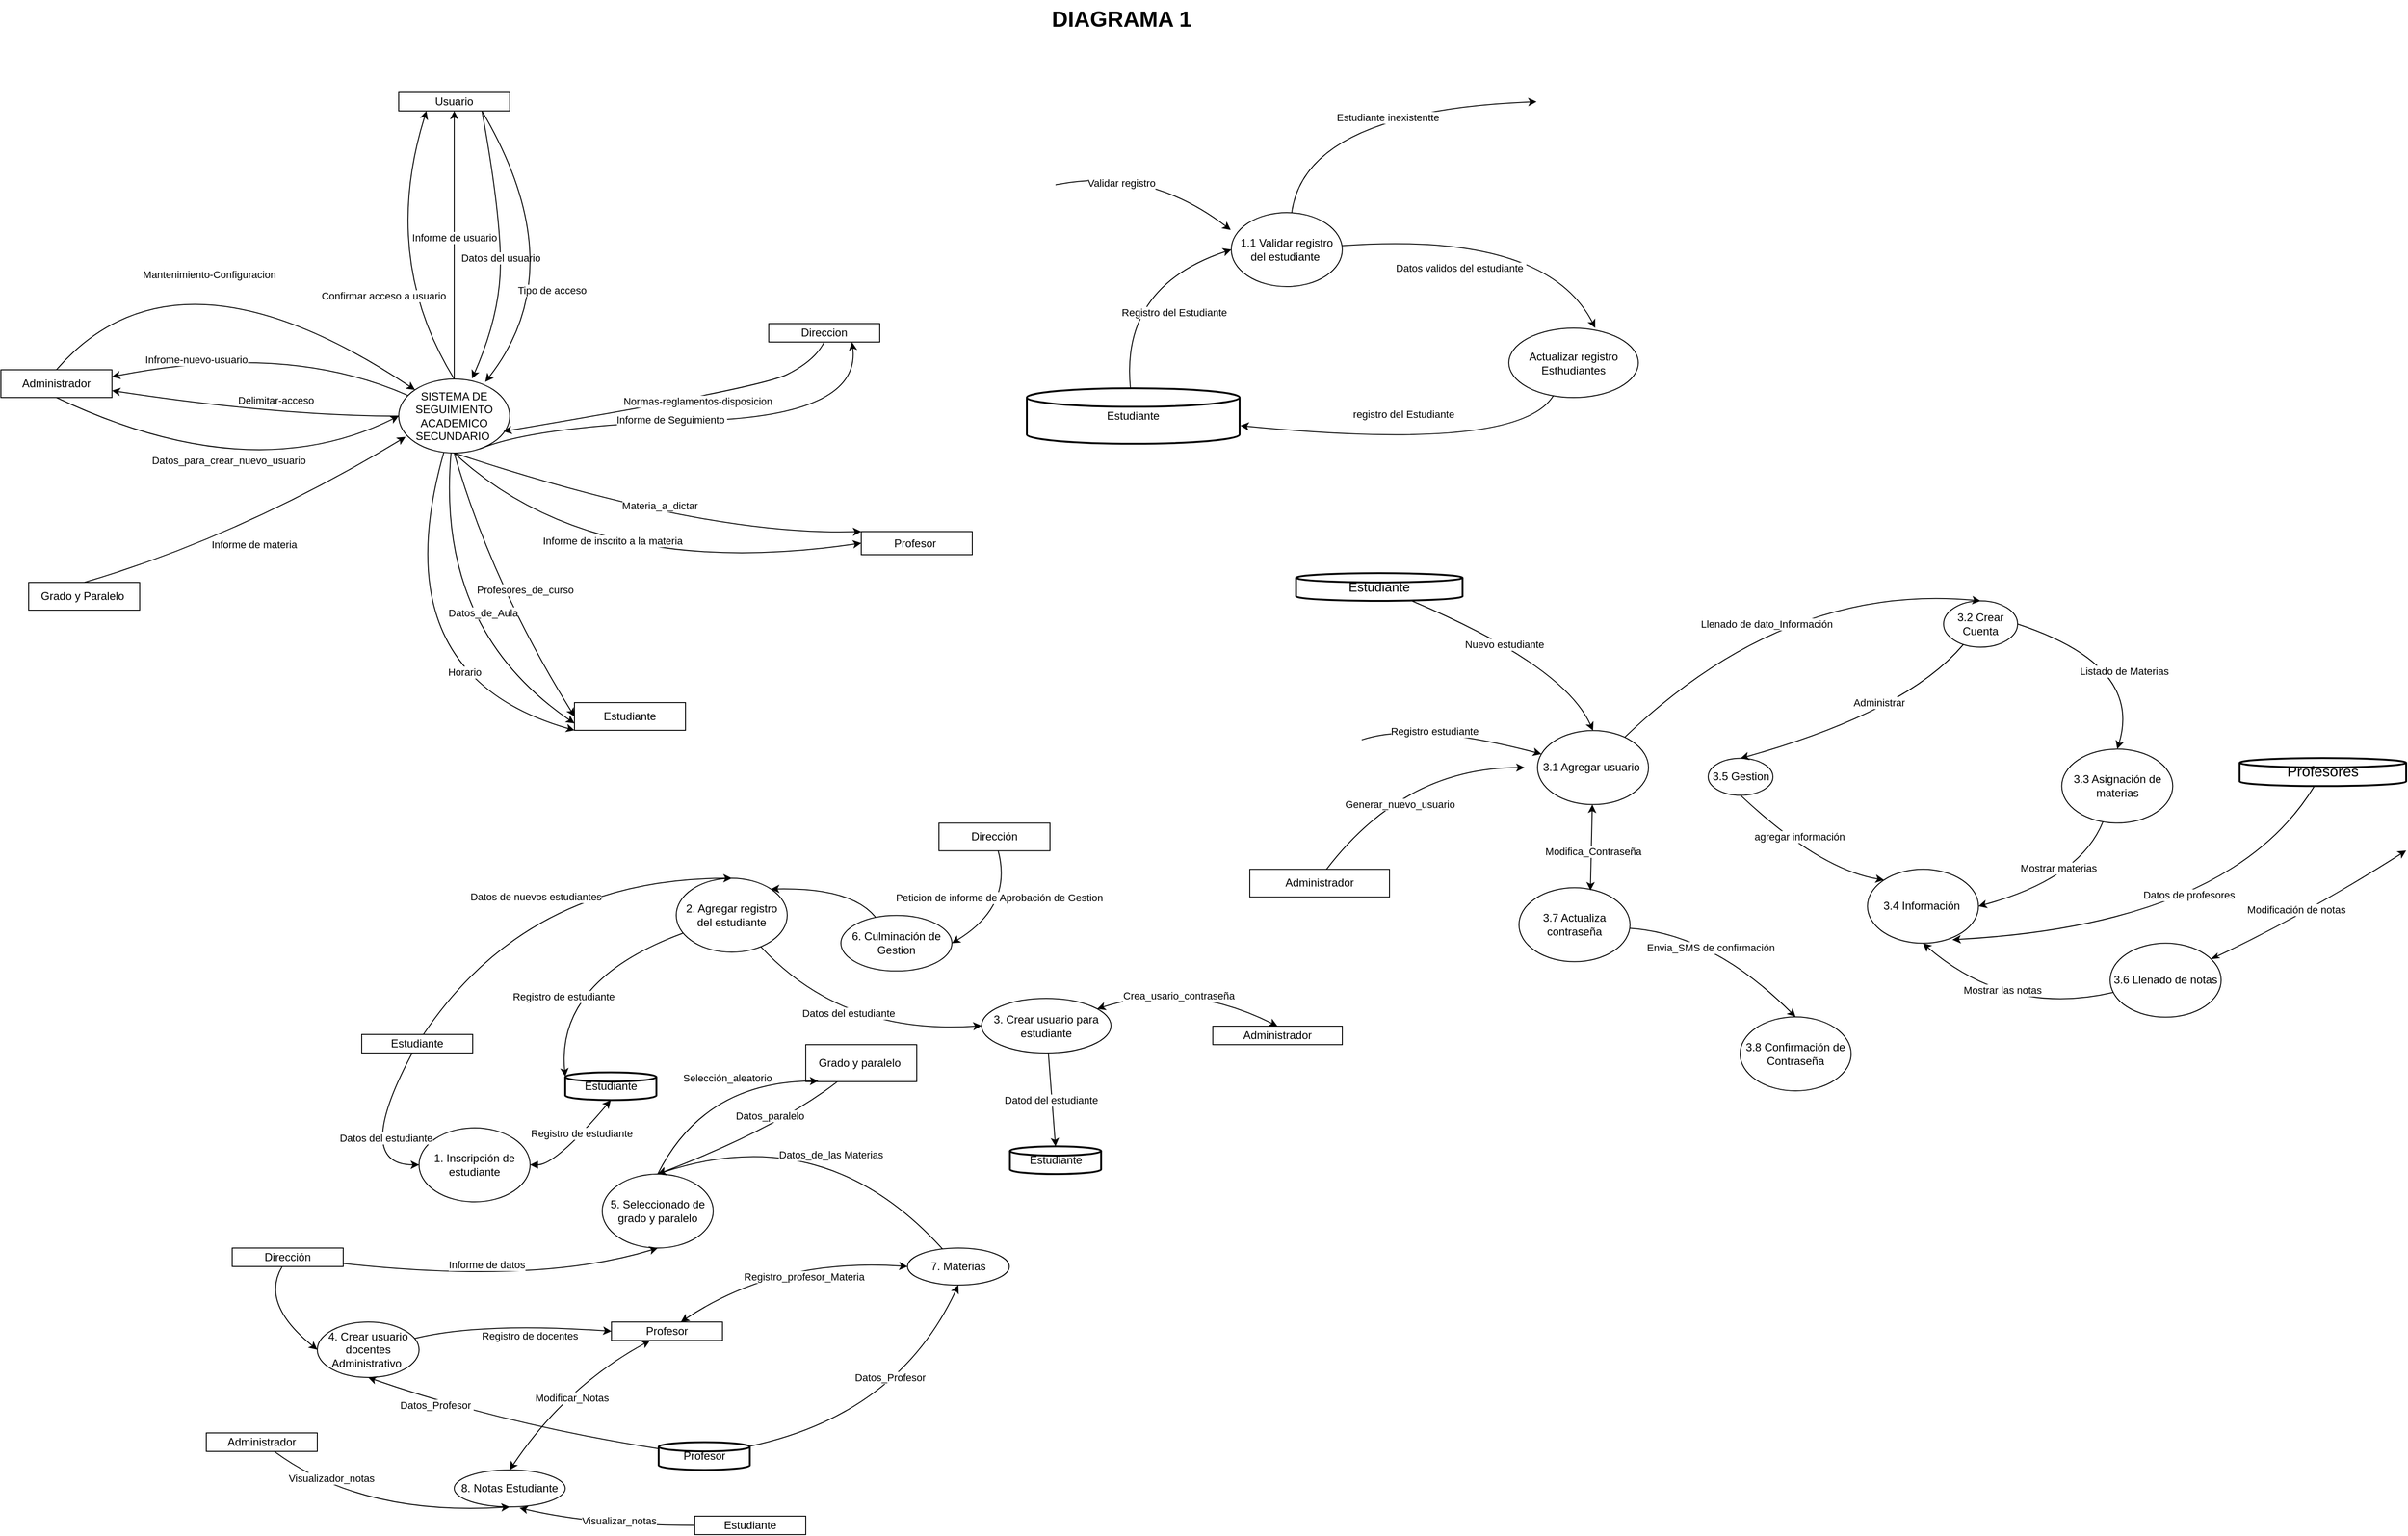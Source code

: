 <mxfile version="24.3.1" type="device">
  <diagram id="g5WWkV_BgakeuVeKsL8R" name="Página-1">
    <mxGraphModel dx="3160" dy="1340" grid="1" gridSize="10" guides="1" tooltips="1" connect="1" arrows="1" fold="1" page="1" pageScale="1" pageWidth="827" pageHeight="1169" math="0" shadow="0">
      <root>
        <mxCell id="0" />
        <mxCell id="1" parent="0" />
        <mxCell id="C-ScjSaSGnV6fuwo1cBz-1" value="SISTEMA DE SEGUIMIENTO ACADEMICO SECUNDARIO&amp;nbsp;" style="ellipse;whiteSpace=wrap;html=1;" parent="1" vertex="1">
          <mxGeometry x="-380" y="460" width="120" height="80" as="geometry" />
        </mxCell>
        <mxCell id="C-ScjSaSGnV6fuwo1cBz-2" value="Grado y Paralelo&amp;nbsp;" style="rounded=0;whiteSpace=wrap;html=1;" parent="1" vertex="1">
          <mxGeometry x="-780" y="680" width="120" height="30" as="geometry" />
        </mxCell>
        <mxCell id="C-ScjSaSGnV6fuwo1cBz-4" value="Direccion" style="rounded=0;whiteSpace=wrap;html=1;" parent="1" vertex="1">
          <mxGeometry x="20" y="400" width="120" height="20" as="geometry" />
        </mxCell>
        <mxCell id="C-ScjSaSGnV6fuwo1cBz-5" value="Estudiante" style="rounded=0;whiteSpace=wrap;html=1;" parent="1" vertex="1">
          <mxGeometry x="-190" y="810" width="120" height="30" as="geometry" />
        </mxCell>
        <mxCell id="C-ScjSaSGnV6fuwo1cBz-6" value="Profesor&amp;nbsp;" style="rounded=0;whiteSpace=wrap;html=1;" parent="1" vertex="1">
          <mxGeometry x="120" y="625" width="120" height="25" as="geometry" />
        </mxCell>
        <mxCell id="C-ScjSaSGnV6fuwo1cBz-8" value="Administrador" style="rounded=0;whiteSpace=wrap;html=1;" parent="1" vertex="1">
          <mxGeometry x="-810" y="450" width="120" height="30" as="geometry" />
        </mxCell>
        <mxCell id="C-ScjSaSGnV6fuwo1cBz-14" value="Usuario" style="whiteSpace=wrap;html=1;" parent="1" vertex="1">
          <mxGeometry x="-380" y="150" width="120" height="20" as="geometry" />
        </mxCell>
        <mxCell id="C-ScjSaSGnV6fuwo1cBz-38" value="" style="endArrow=classic;html=1;rounded=0;exitX=0.5;exitY=0;exitDx=0;exitDy=0;entryX=0.5;entryY=1;entryDx=0;entryDy=0;" parent="1" source="C-ScjSaSGnV6fuwo1cBz-1" target="C-ScjSaSGnV6fuwo1cBz-14" edge="1">
          <mxGeometry width="50" height="50" relative="1" as="geometry">
            <mxPoint x="-410" y="330" as="sourcePoint" />
            <mxPoint x="-330" y="250" as="targetPoint" />
            <Array as="points">
              <mxPoint x="-320" y="340" />
            </Array>
          </mxGeometry>
        </mxCell>
        <mxCell id="C-ScjSaSGnV6fuwo1cBz-39" value="Informe de usuario" style="edgeLabel;html=1;align=center;verticalAlign=middle;resizable=0;points=[];rotation=0;" parent="C-ScjSaSGnV6fuwo1cBz-38" vertex="1" connectable="0">
          <mxGeometry x="-0.042" y="-2" relative="1" as="geometry">
            <mxPoint x="-2" y="-14" as="offset" />
          </mxGeometry>
        </mxCell>
        <mxCell id="C-ScjSaSGnV6fuwo1cBz-43" value="" style="curved=1;endArrow=classic;html=1;rounded=0;exitX=0.5;exitY=0;exitDx=0;exitDy=0;entryX=0.25;entryY=1;entryDx=0;entryDy=0;" parent="1" source="C-ScjSaSGnV6fuwo1cBz-1" target="C-ScjSaSGnV6fuwo1cBz-14" edge="1">
          <mxGeometry width="50" height="50" relative="1" as="geometry">
            <mxPoint x="-410" y="410" as="sourcePoint" />
            <mxPoint x="-360" y="360" as="targetPoint" />
            <Array as="points">
              <mxPoint x="-400" y="330" />
            </Array>
          </mxGeometry>
        </mxCell>
        <mxCell id="C-ScjSaSGnV6fuwo1cBz-44" value="Confirmar acceso a usuario&amp;nbsp;" style="edgeLabel;html=1;align=center;verticalAlign=middle;resizable=0;points=[];rotation=0;" parent="C-ScjSaSGnV6fuwo1cBz-43" vertex="1" connectable="0">
          <mxGeometry x="-0.198" y="-11" relative="1" as="geometry">
            <mxPoint x="-17" y="25" as="offset" />
          </mxGeometry>
        </mxCell>
        <mxCell id="C-ScjSaSGnV6fuwo1cBz-46" value="" style="curved=1;endArrow=classic;html=1;rounded=0;entryX=0.661;entryY=-0.006;entryDx=0;entryDy=0;exitX=0.75;exitY=1;exitDx=0;exitDy=0;entryPerimeter=0;" parent="1" source="C-ScjSaSGnV6fuwo1cBz-14" target="C-ScjSaSGnV6fuwo1cBz-1" edge="1">
          <mxGeometry width="50" height="50" relative="1" as="geometry">
            <mxPoint x="-280" y="220" as="sourcePoint" />
            <mxPoint x="-360" y="280" as="targetPoint" />
            <Array as="points">
              <mxPoint x="-270" y="280" />
              <mxPoint x="-270" y="390" />
            </Array>
          </mxGeometry>
        </mxCell>
        <mxCell id="C-ScjSaSGnV6fuwo1cBz-47" value="Datos del usuario" style="edgeLabel;html=1;align=center;verticalAlign=middle;resizable=0;points=[];rotation=0;" parent="C-ScjSaSGnV6fuwo1cBz-46" vertex="1" connectable="0">
          <mxGeometry x="0.08" relative="1" as="geometry">
            <mxPoint as="offset" />
          </mxGeometry>
        </mxCell>
        <mxCell id="C-ScjSaSGnV6fuwo1cBz-49" value="" style="curved=1;endArrow=classic;html=1;rounded=0;exitX=0.75;exitY=1;exitDx=0;exitDy=0;entryX=0.78;entryY=0.039;entryDx=0;entryDy=0;entryPerimeter=0;" parent="1" source="C-ScjSaSGnV6fuwo1cBz-14" target="C-ScjSaSGnV6fuwo1cBz-1" edge="1">
          <mxGeometry width="50" height="50" relative="1" as="geometry">
            <mxPoint x="-240" y="330" as="sourcePoint" />
            <mxPoint x="-190" y="280" as="targetPoint" />
            <Array as="points">
              <mxPoint x="-190" y="340" />
            </Array>
          </mxGeometry>
        </mxCell>
        <mxCell id="C-ScjSaSGnV6fuwo1cBz-50" value="Tipo de acceso&amp;nbsp;" style="edgeLabel;html=1;align=center;verticalAlign=middle;resizable=0;points=[];" parent="C-ScjSaSGnV6fuwo1cBz-49" vertex="1" connectable="0">
          <mxGeometry x="0.371" y="-20" relative="1" as="geometry">
            <mxPoint x="20" as="offset" />
          </mxGeometry>
        </mxCell>
        <mxCell id="C-ScjSaSGnV6fuwo1cBz-64" value="" style="curved=1;endArrow=classic;html=1;rounded=0;exitX=0.5;exitY=0;exitDx=0;exitDy=0;entryX=0;entryY=0;entryDx=0;entryDy=0;" parent="1" source="C-ScjSaSGnV6fuwo1cBz-8" target="C-ScjSaSGnV6fuwo1cBz-1" edge="1">
          <mxGeometry width="50" height="50" relative="1" as="geometry">
            <mxPoint x="-220" y="460" as="sourcePoint" />
            <mxPoint x="-170" y="410" as="targetPoint" />
            <Array as="points">
              <mxPoint x="-620" y="300" />
            </Array>
          </mxGeometry>
        </mxCell>
        <mxCell id="C-ScjSaSGnV6fuwo1cBz-65" value="Mantenimiento-Configuracion" style="edgeLabel;html=1;align=center;verticalAlign=middle;resizable=0;points=[];" parent="C-ScjSaSGnV6fuwo1cBz-64" vertex="1" connectable="0">
          <mxGeometry x="-0.005" y="-20" relative="1" as="geometry">
            <mxPoint as="offset" />
          </mxGeometry>
        </mxCell>
        <mxCell id="C-ScjSaSGnV6fuwo1cBz-67" value="" style="curved=1;endArrow=classic;html=1;rounded=0;entryX=1;entryY=0.75;entryDx=0;entryDy=0;" parent="1" source="C-ScjSaSGnV6fuwo1cBz-1" target="C-ScjSaSGnV6fuwo1cBz-8" edge="1">
          <mxGeometry width="50" height="50" relative="1" as="geometry">
            <mxPoint x="-460.711" y="500" as="sourcePoint" />
            <mxPoint x="-460.711" y="450" as="targetPoint" />
            <Array as="points">
              <mxPoint x="-510" y="500" />
            </Array>
          </mxGeometry>
        </mxCell>
        <mxCell id="C-ScjSaSGnV6fuwo1cBz-68" value="Delimitar-acceso" style="edgeLabel;html=1;align=center;verticalAlign=middle;resizable=0;points=[];" parent="C-ScjSaSGnV6fuwo1cBz-67" vertex="1" connectable="0">
          <mxGeometry x="-0.127" y="-17" relative="1" as="geometry">
            <mxPoint as="offset" />
          </mxGeometry>
        </mxCell>
        <mxCell id="C-ScjSaSGnV6fuwo1cBz-69" value="" style="curved=1;endArrow=classic;html=1;rounded=0;entryX=0.943;entryY=0.708;entryDx=0;entryDy=0;entryPerimeter=0;exitX=0.5;exitY=1;exitDx=0;exitDy=0;" parent="1" source="C-ScjSaSGnV6fuwo1cBz-4" target="C-ScjSaSGnV6fuwo1cBz-1" edge="1">
          <mxGeometry width="50" height="50" relative="1" as="geometry">
            <mxPoint x="20" y="440" as="sourcePoint" />
            <mxPoint x="70" y="390" as="targetPoint" />
            <Array as="points">
              <mxPoint x="70" y="440" />
              <mxPoint x="10" y="470" />
            </Array>
          </mxGeometry>
        </mxCell>
        <mxCell id="C-ScjSaSGnV6fuwo1cBz-70" value="Normas-reglamentos-disposicion" style="edgeLabel;html=1;align=center;verticalAlign=middle;resizable=0;points=[];" parent="C-ScjSaSGnV6fuwo1cBz-69" vertex="1" connectable="0">
          <mxGeometry x="-0.146" y="2" relative="1" as="geometry">
            <mxPoint as="offset" />
          </mxGeometry>
        </mxCell>
        <mxCell id="C-ScjSaSGnV6fuwo1cBz-71" value="" style="curved=1;endArrow=classic;html=1;rounded=0;exitX=0.735;exitY=0.942;exitDx=0;exitDy=0;exitPerimeter=0;entryX=0.75;entryY=1;entryDx=0;entryDy=0;" parent="1" source="C-ScjSaSGnV6fuwo1cBz-1" target="C-ScjSaSGnV6fuwo1cBz-4" edge="1">
          <mxGeometry width="50" height="50" relative="1" as="geometry">
            <mxPoint x="-280" y="510" as="sourcePoint" />
            <mxPoint x="-230" y="460" as="targetPoint" />
            <Array as="points">
              <mxPoint x="-230" y="510" />
              <mxPoint x="120" y="500" />
            </Array>
          </mxGeometry>
        </mxCell>
        <mxCell id="C-ScjSaSGnV6fuwo1cBz-72" value="Informe de Seguimiento&amp;nbsp;" style="edgeLabel;html=1;align=center;verticalAlign=middle;resizable=0;points=[];" parent="C-ScjSaSGnV6fuwo1cBz-71" vertex="1" connectable="0">
          <mxGeometry x="-0.152" y="2" relative="1" as="geometry">
            <mxPoint x="1" as="offset" />
          </mxGeometry>
        </mxCell>
        <mxCell id="C-ScjSaSGnV6fuwo1cBz-73" value="" style="curved=1;endArrow=classic;html=1;rounded=0;entryX=0;entryY=0;entryDx=0;entryDy=0;exitX=0.5;exitY=1;exitDx=0;exitDy=0;" parent="1" source="C-ScjSaSGnV6fuwo1cBz-1" target="C-ScjSaSGnV6fuwo1cBz-6" edge="1">
          <mxGeometry width="50" height="50" relative="1" as="geometry">
            <mxPoint x="-320" y="580" as="sourcePoint" />
            <mxPoint x="-320" y="600.711" as="targetPoint" />
            <Array as="points">
              <mxPoint x="-50" y="630" />
            </Array>
          </mxGeometry>
        </mxCell>
        <mxCell id="C-ScjSaSGnV6fuwo1cBz-74" value="Materia_a_dictar" style="edgeLabel;html=1;align=center;verticalAlign=middle;resizable=0;points=[];" parent="C-ScjSaSGnV6fuwo1cBz-73" vertex="1" connectable="0">
          <mxGeometry x="0.004" y="16" relative="1" as="geometry">
            <mxPoint as="offset" />
          </mxGeometry>
        </mxCell>
        <mxCell id="C-ScjSaSGnV6fuwo1cBz-76" value="" style="curved=1;endArrow=classic;html=1;rounded=0;entryX=0;entryY=0.5;entryDx=0;entryDy=0;exitX=0.5;exitY=1;exitDx=0;exitDy=0;" parent="1" source="C-ScjSaSGnV6fuwo1cBz-1" target="C-ScjSaSGnV6fuwo1cBz-6" edge="1">
          <mxGeometry width="50" height="50" relative="1" as="geometry">
            <mxPoint x="-320" y="580" as="sourcePoint" />
            <mxPoint x="-320" y="600.711" as="targetPoint" />
            <Array as="points">
              <mxPoint x="-170" y="680" />
            </Array>
          </mxGeometry>
        </mxCell>
        <mxCell id="C-ScjSaSGnV6fuwo1cBz-78" value="Informe de inscrito a la materia" style="edgeLabel;html=1;align=center;verticalAlign=middle;resizable=0;points=[];" parent="C-ScjSaSGnV6fuwo1cBz-76" vertex="1" connectable="0">
          <mxGeometry x="-0.068" y="42" relative="1" as="geometry">
            <mxPoint as="offset" />
          </mxGeometry>
        </mxCell>
        <mxCell id="C-ScjSaSGnV6fuwo1cBz-79" value="" style="curved=1;endArrow=classic;html=1;rounded=0;entryX=0.061;entryY=0.783;entryDx=0;entryDy=0;entryPerimeter=0;exitX=0.5;exitY=0;exitDx=0;exitDy=0;" parent="1" source="C-ScjSaSGnV6fuwo1cBz-2" target="C-ScjSaSGnV6fuwo1cBz-1" edge="1">
          <mxGeometry width="50" height="50" relative="1" as="geometry">
            <mxPoint x="-600" y="569.289" as="sourcePoint" />
            <mxPoint x="-600" y="519.289" as="targetPoint" />
            <Array as="points">
              <mxPoint x="-550" y="630" />
            </Array>
          </mxGeometry>
        </mxCell>
        <mxCell id="C-ScjSaSGnV6fuwo1cBz-80" value="Informe de materia&amp;nbsp;" style="edgeLabel;html=1;align=center;verticalAlign=middle;resizable=0;points=[];" parent="C-ScjSaSGnV6fuwo1cBz-79" vertex="1" connectable="0">
          <mxGeometry x="-0.036" y="-15" relative="1" as="geometry">
            <mxPoint as="offset" />
          </mxGeometry>
        </mxCell>
        <mxCell id="C-ScjSaSGnV6fuwo1cBz-81" value="" style="curved=1;endArrow=classic;html=1;rounded=0;entryX=0;entryY=0.5;entryDx=0;entryDy=0;exitX=0.5;exitY=1;exitDx=0;exitDy=0;" parent="1" source="C-ScjSaSGnV6fuwo1cBz-1" target="C-ScjSaSGnV6fuwo1cBz-5" edge="1">
          <mxGeometry width="50" height="50" relative="1" as="geometry">
            <mxPoint x="-320" y="590" as="sourcePoint" />
            <mxPoint x="-320" y="610.711" as="targetPoint" />
            <Array as="points">
              <mxPoint x="-280" y="680" />
            </Array>
          </mxGeometry>
        </mxCell>
        <mxCell id="C-ScjSaSGnV6fuwo1cBz-82" value="Profesores_de_curso&amp;nbsp; &amp;nbsp;" style="edgeLabel;html=1;align=center;verticalAlign=middle;resizable=0;points=[];" parent="C-ScjSaSGnV6fuwo1cBz-81" vertex="1" connectable="0">
          <mxGeometry x="0.228" y="19" relative="1" as="geometry">
            <mxPoint x="-1" y="-23" as="offset" />
          </mxGeometry>
        </mxCell>
        <mxCell id="C-ScjSaSGnV6fuwo1cBz-83" value="" style="curved=1;endArrow=classic;html=1;rounded=0;entryX=0;entryY=0.75;entryDx=0;entryDy=0;" parent="1" source="C-ScjSaSGnV6fuwo1cBz-1" target="C-ScjSaSGnV6fuwo1cBz-5" edge="1">
          <mxGeometry width="50" height="50" relative="1" as="geometry">
            <mxPoint x="-320" y="590" as="sourcePoint" />
            <mxPoint x="-320" y="610.711" as="targetPoint" />
            <Array as="points">
              <mxPoint x="-340" y="730" />
            </Array>
          </mxGeometry>
        </mxCell>
        <mxCell id="C-ScjSaSGnV6fuwo1cBz-84" value="Datos_de_Aula" style="edgeLabel;html=1;align=center;verticalAlign=middle;resizable=0;points=[];" parent="C-ScjSaSGnV6fuwo1cBz-83" vertex="1" connectable="0">
          <mxGeometry x="0.194" y="43" relative="1" as="geometry">
            <mxPoint as="offset" />
          </mxGeometry>
        </mxCell>
        <mxCell id="C-ScjSaSGnV6fuwo1cBz-85" value="" style="curved=1;endArrow=classic;html=1;rounded=0;entryX=0;entryY=1;entryDx=0;entryDy=0;" parent="1" source="C-ScjSaSGnV6fuwo1cBz-1" target="C-ScjSaSGnV6fuwo1cBz-5" edge="1">
          <mxGeometry width="50" height="50" relative="1" as="geometry">
            <mxPoint x="-320" y="590" as="sourcePoint" />
            <mxPoint x="-320" y="610.711" as="targetPoint" />
            <Array as="points">
              <mxPoint x="-400" y="780" />
            </Array>
          </mxGeometry>
        </mxCell>
        <mxCell id="C-ScjSaSGnV6fuwo1cBz-87" value="Horario" style="edgeLabel;html=1;align=center;verticalAlign=middle;resizable=0;points=[];" parent="C-ScjSaSGnV6fuwo1cBz-85" vertex="1" connectable="0">
          <mxGeometry x="0.438" y="28" relative="1" as="geometry">
            <mxPoint as="offset" />
          </mxGeometry>
        </mxCell>
        <mxCell id="C-ScjSaSGnV6fuwo1cBz-88" value="" style="curved=1;endArrow=classic;html=1;rounded=0;entryX=1;entryY=0.25;entryDx=0;entryDy=0;" parent="1" source="C-ScjSaSGnV6fuwo1cBz-1" target="C-ScjSaSGnV6fuwo1cBz-8" edge="1">
          <mxGeometry width="50" height="50" relative="1" as="geometry">
            <mxPoint x="-450.711" y="550" as="sourcePoint" />
            <mxPoint x="-450.711" y="500" as="targetPoint" />
            <Array as="points">
              <mxPoint x="-500" y="420" />
            </Array>
          </mxGeometry>
        </mxCell>
        <mxCell id="C-ScjSaSGnV6fuwo1cBz-89" value="Infrome-nuevo-usuario" style="edgeLabel;html=1;align=center;verticalAlign=middle;resizable=0;points=[];" parent="C-ScjSaSGnV6fuwo1cBz-88" vertex="1" connectable="0">
          <mxGeometry x="0.295" y="13" relative="1" as="geometry">
            <mxPoint x="-28" y="-9" as="offset" />
          </mxGeometry>
        </mxCell>
        <mxCell id="C-ScjSaSGnV6fuwo1cBz-90" value="" style="curved=1;endArrow=classic;html=1;rounded=0;entryX=0;entryY=0.5;entryDx=0;entryDy=0;exitX=0.5;exitY=1;exitDx=0;exitDy=0;" parent="1" source="C-ScjSaSGnV6fuwo1cBz-8" target="C-ScjSaSGnV6fuwo1cBz-1" edge="1">
          <mxGeometry width="50" height="50" relative="1" as="geometry">
            <mxPoint x="-690" y="500" as="sourcePoint" />
            <mxPoint x="-619.289" y="450" as="targetPoint" />
            <Array as="points">
              <mxPoint x="-540" y="580" />
            </Array>
          </mxGeometry>
        </mxCell>
        <mxCell id="C-ScjSaSGnV6fuwo1cBz-91" value="Datos_para_crear_nuevo_usuario" style="edgeLabel;html=1;align=center;verticalAlign=middle;resizable=0;points=[];" parent="C-ScjSaSGnV6fuwo1cBz-90" vertex="1" connectable="0">
          <mxGeometry x="-0.044" y="18" relative="1" as="geometry">
            <mxPoint x="1" as="offset" />
          </mxGeometry>
        </mxCell>
        <mxCell id="C-ScjSaSGnV6fuwo1cBz-92" value="&lt;h1 style=&quot;margin-top: 0px;&quot;&gt;DIAGRAMA 1&amp;nbsp;&lt;/h1&gt;&lt;div&gt;&lt;br&gt;&lt;/div&gt;" style="text;html=1;whiteSpace=wrap;overflow=hidden;rounded=0;" parent="1" vertex="1">
          <mxGeometry x="324" y="50" width="180" height="120" as="geometry" />
        </mxCell>
        <mxCell id="C-ScjSaSGnV6fuwo1cBz-93" value="1.1 Validar registro del estudiante&amp;nbsp;" style="ellipse;whiteSpace=wrap;html=1;" parent="1" vertex="1">
          <mxGeometry x="520" y="280" width="120" height="80" as="geometry" />
        </mxCell>
        <mxCell id="C-ScjSaSGnV6fuwo1cBz-96" value="Actualizar registro Esthudiantes" style="ellipse;whiteSpace=wrap;html=1;" parent="1" vertex="1">
          <mxGeometry x="820" y="405" width="140" height="75" as="geometry" />
        </mxCell>
        <mxCell id="C-ScjSaSGnV6fuwo1cBz-97" value="" style="curved=1;endArrow=classic;html=1;rounded=0;entryX=0.667;entryY=-0.004;entryDx=0;entryDy=0;entryPerimeter=0;" parent="1" source="C-ScjSaSGnV6fuwo1cBz-93" target="C-ScjSaSGnV6fuwo1cBz-96" edge="1">
          <mxGeometry width="50" height="50" relative="1" as="geometry">
            <mxPoint x="690" y="360" as="sourcePoint" />
            <mxPoint x="760.711" y="310" as="targetPoint" />
            <Array as="points">
              <mxPoint x="860" y="300" />
            </Array>
          </mxGeometry>
        </mxCell>
        <mxCell id="C-ScjSaSGnV6fuwo1cBz-99" value="Datos validos del estudiante&amp;nbsp;" style="edgeLabel;html=1;align=center;verticalAlign=middle;resizable=0;points=[];" parent="C-ScjSaSGnV6fuwo1cBz-97" vertex="1" connectable="0">
          <mxGeometry x="-0.253" y="-33" relative="1" as="geometry">
            <mxPoint as="offset" />
          </mxGeometry>
        </mxCell>
        <mxCell id="C-ScjSaSGnV6fuwo1cBz-100" value="Estudiante" style="strokeWidth=2;html=1;shape=mxgraph.flowchart.database;whiteSpace=wrap;" parent="1" vertex="1">
          <mxGeometry x="299" y="470" width="230" height="60" as="geometry" />
        </mxCell>
        <mxCell id="C-ScjSaSGnV6fuwo1cBz-101" value="" style="curved=1;endArrow=classic;html=1;rounded=0;entryX=0;entryY=0.5;entryDx=0;entryDy=0;" parent="1" source="C-ScjSaSGnV6fuwo1cBz-100" target="C-ScjSaSGnV6fuwo1cBz-93" edge="1">
          <mxGeometry width="50" height="50" relative="1" as="geometry">
            <mxPoint x="495" y="439.289" as="sourcePoint" />
            <mxPoint x="495" y="389.289" as="targetPoint" />
            <Array as="points">
              <mxPoint x="400" y="360" />
            </Array>
          </mxGeometry>
        </mxCell>
        <mxCell id="C-ScjSaSGnV6fuwo1cBz-102" value="Registro del Estudiante" style="edgeLabel;html=1;align=center;verticalAlign=middle;resizable=0;points=[];" parent="C-ScjSaSGnV6fuwo1cBz-101" vertex="1" connectable="0">
          <mxGeometry x="0.319" y="-45" relative="1" as="geometry">
            <mxPoint as="offset" />
          </mxGeometry>
        </mxCell>
        <mxCell id="C-ScjSaSGnV6fuwo1cBz-103" value="" style="curved=1;endArrow=classic;html=1;rounded=0;entryX=1.004;entryY=0.672;entryDx=0;entryDy=0;entryPerimeter=0;" parent="1" source="C-ScjSaSGnV6fuwo1cBz-96" target="C-ScjSaSGnV6fuwo1cBz-100" edge="1">
          <mxGeometry width="50" height="50" relative="1" as="geometry">
            <mxPoint x="1060" y="470" as="sourcePoint" />
            <mxPoint x="1060" y="490.711" as="targetPoint" />
            <Array as="points">
              <mxPoint x="830" y="540" />
            </Array>
          </mxGeometry>
        </mxCell>
        <mxCell id="C-ScjSaSGnV6fuwo1cBz-104" value="registro del Estudiante" style="edgeLabel;html=1;align=center;verticalAlign=middle;resizable=0;points=[];" parent="C-ScjSaSGnV6fuwo1cBz-103" vertex="1" connectable="0">
          <mxGeometry x="0.069" y="-30" relative="1" as="geometry">
            <mxPoint as="offset" />
          </mxGeometry>
        </mxCell>
        <mxCell id="C-ScjSaSGnV6fuwo1cBz-105" value="" style="curved=1;endArrow=classic;html=1;rounded=0;" parent="1" source="C-ScjSaSGnV6fuwo1cBz-93" edge="1">
          <mxGeometry width="50" height="50" relative="1" as="geometry">
            <mxPoint x="580" y="259.289" as="sourcePoint" />
            <mxPoint x="850" y="160" as="targetPoint" />
            <Array as="points">
              <mxPoint x="600" y="170" />
            </Array>
          </mxGeometry>
        </mxCell>
        <mxCell id="C-ScjSaSGnV6fuwo1cBz-106" value="Estudiante inexistentte" style="edgeLabel;html=1;align=center;verticalAlign=middle;resizable=0;points=[];" parent="C-ScjSaSGnV6fuwo1cBz-105" vertex="1" connectable="0">
          <mxGeometry x="0.113" y="-10" relative="1" as="geometry">
            <mxPoint x="-1" as="offset" />
          </mxGeometry>
        </mxCell>
        <mxCell id="C-ScjSaSGnV6fuwo1cBz-109" value="" style="curved=1;endArrow=classic;html=1;rounded=0;entryX=-0.005;entryY=0.235;entryDx=0;entryDy=0;entryPerimeter=0;" parent="1" target="C-ScjSaSGnV6fuwo1cBz-93" edge="1">
          <mxGeometry width="50" height="50" relative="1" as="geometry">
            <mxPoint x="330" y="250" as="sourcePoint" />
            <mxPoint x="390" y="240" as="targetPoint" />
            <Array as="points">
              <mxPoint x="430" y="230" />
            </Array>
          </mxGeometry>
        </mxCell>
        <mxCell id="C-ScjSaSGnV6fuwo1cBz-110" value="Validar registro" style="edgeLabel;html=1;align=center;verticalAlign=middle;resizable=0;points=[];" parent="C-ScjSaSGnV6fuwo1cBz-109" vertex="1" connectable="0">
          <mxGeometry x="-0.337" y="-12" relative="1" as="geometry">
            <mxPoint x="-1" as="offset" />
          </mxGeometry>
        </mxCell>
        <mxCell id="C-ScjSaSGnV6fuwo1cBz-111" value="3.1 Agregar usuario&amp;nbsp;" style="ellipse;whiteSpace=wrap;html=1;" parent="1" vertex="1">
          <mxGeometry x="851" y="840.31" width="120" height="80" as="geometry" />
        </mxCell>
        <mxCell id="wqKwV1AWT2nepRxIYFCs-1" value="3.7 Actualiza contraseña" style="ellipse;whiteSpace=wrap;html=1;" vertex="1" parent="1">
          <mxGeometry x="831" y="1010.31" width="120" height="80" as="geometry" />
        </mxCell>
        <mxCell id="wqKwV1AWT2nepRxIYFCs-2" value="3.8 Confirmación de Contraseña" style="ellipse;whiteSpace=wrap;html=1;" vertex="1" parent="1">
          <mxGeometry x="1070" y="1150" width="120" height="80" as="geometry" />
        </mxCell>
        <mxCell id="wqKwV1AWT2nepRxIYFCs-3" value="3.5 Gestion" style="ellipse;whiteSpace=wrap;html=1;" vertex="1" parent="1">
          <mxGeometry x="1035.5" y="870.31" width="70" height="40" as="geometry" />
        </mxCell>
        <mxCell id="wqKwV1AWT2nepRxIYFCs-4" value="3.4 Información&amp;nbsp;" style="ellipse;whiteSpace=wrap;html=1;" vertex="1" parent="1">
          <mxGeometry x="1207.7" y="990.31" width="120" height="80" as="geometry" />
        </mxCell>
        <mxCell id="wqKwV1AWT2nepRxIYFCs-5" value="3.2 Crear Cuenta" style="ellipse;whiteSpace=wrap;html=1;" vertex="1" parent="1">
          <mxGeometry x="1290" y="700" width="80" height="50" as="geometry" />
        </mxCell>
        <mxCell id="wqKwV1AWT2nepRxIYFCs-6" value="3.3 Asignación de materias" style="ellipse;whiteSpace=wrap;html=1;" vertex="1" parent="1">
          <mxGeometry x="1417.7" y="860.31" width="120" height="80" as="geometry" />
        </mxCell>
        <mxCell id="wqKwV1AWT2nepRxIYFCs-7" value="3.6 Llenado de notas" style="ellipse;whiteSpace=wrap;html=1;" vertex="1" parent="1">
          <mxGeometry x="1470" y="1070.31" width="120" height="80" as="geometry" />
        </mxCell>
        <mxCell id="wqKwV1AWT2nepRxIYFCs-8" value="" style="curved=1;endArrow=classic;html=1;rounded=0;entryX=0;entryY=0;entryDx=0;entryDy=0;exitX=0.5;exitY=1;exitDx=0;exitDy=0;" edge="1" parent="1" source="wqKwV1AWT2nepRxIYFCs-3" target="wqKwV1AWT2nepRxIYFCs-4">
          <mxGeometry width="50" height="50" relative="1" as="geometry">
            <mxPoint x="1165.498" y="918.925" as="sourcePoint" />
            <mxPoint x="1182.7" y="951.021" as="targetPoint" />
            <Array as="points">
              <mxPoint x="1155.5" y="990.31" />
            </Array>
          </mxGeometry>
        </mxCell>
        <mxCell id="wqKwV1AWT2nepRxIYFCs-9" value="agregar información" style="edgeLabel;html=1;align=center;verticalAlign=middle;resizable=0;points=[];" vertex="1" connectable="0" parent="wqKwV1AWT2nepRxIYFCs-8">
          <mxGeometry x="-0.179" y="11" relative="1" as="geometry">
            <mxPoint as="offset" />
          </mxGeometry>
        </mxCell>
        <mxCell id="wqKwV1AWT2nepRxIYFCs-10" value="" style="curved=1;endArrow=classic;html=1;rounded=0;entryX=1;entryY=0.5;entryDx=0;entryDy=0;" edge="1" parent="1" source="wqKwV1AWT2nepRxIYFCs-6" target="wqKwV1AWT2nepRxIYFCs-4">
          <mxGeometry width="50" height="50" relative="1" as="geometry">
            <mxPoint x="1417.7" y="985.31" as="sourcePoint" />
            <mxPoint x="1417.7" y="1006.021" as="targetPoint" />
            <Array as="points">
              <mxPoint x="1437.7" y="1000.31" />
            </Array>
          </mxGeometry>
        </mxCell>
        <mxCell id="wqKwV1AWT2nepRxIYFCs-11" value="Mostrar materias" style="edgeLabel;html=1;align=center;verticalAlign=middle;resizable=0;points=[];" vertex="1" connectable="0" parent="wqKwV1AWT2nepRxIYFCs-10">
          <mxGeometry x="-0.039" y="-18" relative="1" as="geometry">
            <mxPoint as="offset" />
          </mxGeometry>
        </mxCell>
        <mxCell id="wqKwV1AWT2nepRxIYFCs-12" value="" style="curved=1;endArrow=classic;html=1;rounded=0;entryX=0.5;entryY=0;entryDx=0;entryDy=0;" edge="1" parent="1" source="wqKwV1AWT2nepRxIYFCs-5" target="wqKwV1AWT2nepRxIYFCs-3">
          <mxGeometry width="50" height="50" relative="1" as="geometry">
            <mxPoint x="1160" y="570" as="sourcePoint" />
            <mxPoint x="1160" y="590.711" as="targetPoint" />
            <Array as="points">
              <mxPoint x="1250" y="820" />
            </Array>
          </mxGeometry>
        </mxCell>
        <mxCell id="wqKwV1AWT2nepRxIYFCs-13" value="Administrar" style="edgeLabel;html=1;align=center;verticalAlign=middle;resizable=0;points=[];" vertex="1" connectable="0" parent="wqKwV1AWT2nepRxIYFCs-12">
          <mxGeometry x="-0.082" y="10" relative="1" as="geometry">
            <mxPoint y="-29" as="offset" />
          </mxGeometry>
        </mxCell>
        <mxCell id="wqKwV1AWT2nepRxIYFCs-14" value="" style="curved=1;endArrow=classic;html=1;rounded=0;entryX=0.5;entryY=0;entryDx=0;entryDy=0;exitX=1;exitY=0.5;exitDx=0;exitDy=0;" edge="1" parent="1" source="wqKwV1AWT2nepRxIYFCs-5" target="wqKwV1AWT2nepRxIYFCs-6">
          <mxGeometry width="50" height="50" relative="1" as="geometry">
            <mxPoint x="1368.133" y="749.768" as="sourcePoint" />
            <mxPoint x="1357.7" y="861.021" as="targetPoint" />
            <Array as="points">
              <mxPoint x="1505.5" y="769.77" />
            </Array>
          </mxGeometry>
        </mxCell>
        <mxCell id="wqKwV1AWT2nepRxIYFCs-15" value="Listado de Materias" style="edgeLabel;html=1;align=center;verticalAlign=middle;resizable=0;points=[];" vertex="1" connectable="0" parent="wqKwV1AWT2nepRxIYFCs-14">
          <mxGeometry x="0.05" y="-12" relative="1" as="geometry">
            <mxPoint as="offset" />
          </mxGeometry>
        </mxCell>
        <mxCell id="wqKwV1AWT2nepRxIYFCs-17" value="" style="curved=1;endArrow=classic;html=1;rounded=0;entryX=0.5;entryY=0;entryDx=0;entryDy=0;" edge="1" parent="1" source="C-ScjSaSGnV6fuwo1cBz-111" target="wqKwV1AWT2nepRxIYFCs-5">
          <mxGeometry width="50" height="50" relative="1" as="geometry">
            <mxPoint x="760" y="740" as="sourcePoint" />
            <mxPoint x="760" y="760.711" as="targetPoint" />
            <Array as="points">
              <mxPoint x="1120" y="680" />
            </Array>
          </mxGeometry>
        </mxCell>
        <mxCell id="wqKwV1AWT2nepRxIYFCs-18" value="Llenado de dato_Información&amp;nbsp;" style="edgeLabel;html=1;align=center;verticalAlign=middle;resizable=0;points=[];" vertex="1" connectable="0" parent="wqKwV1AWT2nepRxIYFCs-17">
          <mxGeometry x="0.204" y="-16" relative="1" as="geometry">
            <mxPoint x="-49" y="26" as="offset" />
          </mxGeometry>
        </mxCell>
        <mxCell id="wqKwV1AWT2nepRxIYFCs-19" value="" style="endArrow=classic;startArrow=classic;html=1;rounded=0;entryX=0.643;entryY=0.036;entryDx=0;entryDy=0;entryPerimeter=0;" edge="1" parent="1" source="C-ScjSaSGnV6fuwo1cBz-111" target="wqKwV1AWT2nepRxIYFCs-1">
          <mxGeometry width="50" height="50" relative="1" as="geometry">
            <mxPoint x="911" y="970.31" as="sourcePoint" />
            <mxPoint x="911" y="991.021" as="targetPoint" />
          </mxGeometry>
        </mxCell>
        <mxCell id="wqKwV1AWT2nepRxIYFCs-20" value="Modifica_Contraseña" style="edgeLabel;html=1;align=center;verticalAlign=middle;resizable=0;points=[];" vertex="1" connectable="0" parent="wqKwV1AWT2nepRxIYFCs-19">
          <mxGeometry x="0.085" y="2" relative="1" as="geometry">
            <mxPoint as="offset" />
          </mxGeometry>
        </mxCell>
        <mxCell id="wqKwV1AWT2nepRxIYFCs-21" value="Administrador" style="rounded=0;whiteSpace=wrap;html=1;" vertex="1" parent="1">
          <mxGeometry x="540" y="990.31" width="151" height="30" as="geometry" />
        </mxCell>
        <mxCell id="wqKwV1AWT2nepRxIYFCs-22" value="" style="curved=1;endArrow=classic;html=1;rounded=0;" edge="1" parent="1">
          <mxGeometry width="50" height="50" relative="1" as="geometry">
            <mxPoint x="622.96" y="990.31" as="sourcePoint" />
            <mxPoint x="837" y="880.31" as="targetPoint" />
            <Array as="points">
              <mxPoint x="707" y="880.31" />
            </Array>
          </mxGeometry>
        </mxCell>
        <mxCell id="wqKwV1AWT2nepRxIYFCs-23" value="Generar_nuevo_usuario" style="edgeLabel;html=1;align=center;verticalAlign=middle;resizable=0;points=[];" vertex="1" connectable="0" parent="wqKwV1AWT2nepRxIYFCs-22">
          <mxGeometry x="-0.226" y="-20" relative="1" as="geometry">
            <mxPoint as="offset" />
          </mxGeometry>
        </mxCell>
        <mxCell id="wqKwV1AWT2nepRxIYFCs-24" value="" style="curved=1;endArrow=classic;html=1;rounded=0;" edge="1" parent="1" target="C-ScjSaSGnV6fuwo1cBz-111">
          <mxGeometry width="50" height="50" relative="1" as="geometry">
            <mxPoint x="661" y="850.31" as="sourcePoint" />
            <mxPoint x="761" y="820.31" as="targetPoint" />
            <Array as="points">
              <mxPoint x="721" y="830.31" />
            </Array>
          </mxGeometry>
        </mxCell>
        <mxCell id="wqKwV1AWT2nepRxIYFCs-25" value="Registro estudiante&amp;nbsp;" style="edgeLabel;html=1;align=center;verticalAlign=middle;resizable=0;points=[];" vertex="1" connectable="0" parent="wqKwV1AWT2nepRxIYFCs-24">
          <mxGeometry x="-0.153" y="-5" relative="1" as="geometry">
            <mxPoint as="offset" />
          </mxGeometry>
        </mxCell>
        <mxCell id="wqKwV1AWT2nepRxIYFCs-26" value="" style="curved=1;endArrow=classic;html=1;rounded=0;entryX=0.5;entryY=0;entryDx=0;entryDy=0;" edge="1" parent="1" source="wqKwV1AWT2nepRxIYFCs-1" target="wqKwV1AWT2nepRxIYFCs-2">
          <mxGeometry width="50" height="50" relative="1" as="geometry">
            <mxPoint x="891" y="1140.31" as="sourcePoint" />
            <mxPoint x="891" y="1161.021" as="targetPoint" />
            <Array as="points">
              <mxPoint x="1040" y="1060" />
            </Array>
          </mxGeometry>
        </mxCell>
        <mxCell id="wqKwV1AWT2nepRxIYFCs-27" value="Envia_SMS de confirmación" style="edgeLabel;html=1;align=center;verticalAlign=middle;resizable=0;points=[];" vertex="1" connectable="0" parent="wqKwV1AWT2nepRxIYFCs-26">
          <mxGeometry x="-0.097" y="-12" relative="1" as="geometry">
            <mxPoint as="offset" />
          </mxGeometry>
        </mxCell>
        <mxCell id="wqKwV1AWT2nepRxIYFCs-28" value="" style="curved=1;endArrow=classic;html=1;rounded=0;entryX=0.5;entryY=1;entryDx=0;entryDy=0;" edge="1" parent="1" source="wqKwV1AWT2nepRxIYFCs-7" target="wqKwV1AWT2nepRxIYFCs-4">
          <mxGeometry width="50" height="50" relative="1" as="geometry">
            <mxPoint x="1399.289" y="1160.31" as="sourcePoint" />
            <mxPoint x="1399.289" y="1110.31" as="targetPoint" />
            <Array as="points">
              <mxPoint x="1360" y="1150" />
            </Array>
          </mxGeometry>
        </mxCell>
        <mxCell id="wqKwV1AWT2nepRxIYFCs-29" value="Mostrar las notas&amp;nbsp;" style="edgeLabel;html=1;align=center;verticalAlign=middle;resizable=0;points=[];" vertex="1" connectable="0" parent="wqKwV1AWT2nepRxIYFCs-28">
          <mxGeometry x="0.166" y="-18" relative="1" as="geometry">
            <mxPoint y="-1" as="offset" />
          </mxGeometry>
        </mxCell>
        <mxCell id="wqKwV1AWT2nepRxIYFCs-31" value="" style="curved=1;endArrow=classic;html=1;rounded=0;strokeColor=default;startArrow=classicThin;startFill=1;" edge="1" parent="1" source="wqKwV1AWT2nepRxIYFCs-7">
          <mxGeometry width="50" height="50" relative="1" as="geometry">
            <mxPoint x="1530" y="1049.599" as="sourcePoint" />
            <mxPoint x="1790" y="970" as="targetPoint" />
            <Array as="points">
              <mxPoint x="1680" y="1040" />
            </Array>
          </mxGeometry>
        </mxCell>
        <mxCell id="wqKwV1AWT2nepRxIYFCs-32" value="Modificación de notas" style="edgeLabel;html=1;align=center;verticalAlign=middle;resizable=0;points=[];" vertex="1" connectable="0" parent="wqKwV1AWT2nepRxIYFCs-31">
          <mxGeometry x="-0.128" y="10" relative="1" as="geometry">
            <mxPoint as="offset" />
          </mxGeometry>
        </mxCell>
        <mxCell id="wqKwV1AWT2nepRxIYFCs-33" value="&lt;font style=&quot;font-size: 14px;&quot;&gt;Estudiante&lt;/font&gt;" style="strokeWidth=2;html=1;shape=mxgraph.flowchart.database;whiteSpace=wrap;" vertex="1" parent="1">
          <mxGeometry x="590" y="670" width="180" height="30" as="geometry" />
        </mxCell>
        <mxCell id="wqKwV1AWT2nepRxIYFCs-34" value="" style="curved=1;endArrow=classic;html=1;rounded=0;entryX=0.5;entryY=0;entryDx=0;entryDy=0;" edge="1" parent="1" source="wqKwV1AWT2nepRxIYFCs-33" target="C-ScjSaSGnV6fuwo1cBz-111">
          <mxGeometry width="50" height="50" relative="1" as="geometry">
            <mxPoint x="785" y="770" as="sourcePoint" />
            <mxPoint x="785" y="790.711" as="targetPoint" />
            <Array as="points">
              <mxPoint x="880" y="770" />
            </Array>
          </mxGeometry>
        </mxCell>
        <mxCell id="wqKwV1AWT2nepRxIYFCs-35" value="Nuevo estudiante" style="edgeLabel;html=1;align=center;verticalAlign=middle;resizable=0;points=[];" vertex="1" connectable="0" parent="wqKwV1AWT2nepRxIYFCs-34">
          <mxGeometry x="-0.142" y="-4" relative="1" as="geometry">
            <mxPoint as="offset" />
          </mxGeometry>
        </mxCell>
        <mxCell id="wqKwV1AWT2nepRxIYFCs-36" value="&lt;p style=&quot;line-height: 120%;&quot;&gt;&lt;font style=&quot;font-size: 16px;&quot;&gt;Profesores&lt;/font&gt;&lt;/p&gt;" style="strokeWidth=2;html=1;shape=mxgraph.flowchart.database;whiteSpace=wrap;" vertex="1" parent="1">
          <mxGeometry x="1610" y="870" width="180" height="30.31" as="geometry" />
        </mxCell>
        <mxCell id="wqKwV1AWT2nepRxIYFCs-37" value="" style="curved=1;endArrow=classic;html=1;rounded=0;entryX=0.765;entryY=0.952;entryDx=0;entryDy=0;entryPerimeter=0;" edge="1" parent="1" source="wqKwV1AWT2nepRxIYFCs-36" target="wqKwV1AWT2nepRxIYFCs-4">
          <mxGeometry width="50" height="50" relative="1" as="geometry">
            <mxPoint x="1695" y="950.31" as="sourcePoint" />
            <mxPoint x="1695" y="971.021" as="targetPoint" />
            <Array as="points">
              <mxPoint x="1600" y="1050" />
            </Array>
          </mxGeometry>
        </mxCell>
        <mxCell id="wqKwV1AWT2nepRxIYFCs-38" value="Datos de profesores" style="edgeLabel;html=1;align=center;verticalAlign=middle;resizable=0;points=[];" vertex="1" connectable="0" parent="wqKwV1AWT2nepRxIYFCs-37">
          <mxGeometry x="-0.084" y="-35" relative="1" as="geometry">
            <mxPoint as="offset" />
          </mxGeometry>
        </mxCell>
        <mxCell id="wqKwV1AWT2nepRxIYFCs-39" value="1. Inscripción de estudiante" style="ellipse;whiteSpace=wrap;html=1;" vertex="1" parent="1">
          <mxGeometry x="-358" y="1270" width="120" height="80" as="geometry" />
        </mxCell>
        <mxCell id="wqKwV1AWT2nepRxIYFCs-40" value="Estudiante" style="rounded=0;whiteSpace=wrap;html=1;" vertex="1" parent="1">
          <mxGeometry x="-420" y="1169" width="120" height="20" as="geometry" />
        </mxCell>
        <mxCell id="wqKwV1AWT2nepRxIYFCs-41" value="" style="curved=1;endArrow=classic;html=1;rounded=0;entryX=0;entryY=0.5;entryDx=0;entryDy=0;" edge="1" parent="1" source="wqKwV1AWT2nepRxIYFCs-40" target="wqKwV1AWT2nepRxIYFCs-39">
          <mxGeometry width="50" height="50" relative="1" as="geometry">
            <mxPoint x="-440" y="1260" as="sourcePoint" />
            <mxPoint x="-360" y="1350" as="targetPoint" />
            <Array as="points">
              <mxPoint x="-430" y="1310" />
            </Array>
          </mxGeometry>
        </mxCell>
        <mxCell id="wqKwV1AWT2nepRxIYFCs-42" value="Datos del estudiante" style="edgeLabel;html=1;align=center;verticalAlign=middle;resizable=0;points=[];" vertex="1" connectable="0" parent="wqKwV1AWT2nepRxIYFCs-41">
          <mxGeometry x="-0.1" y="18" relative="1" as="geometry">
            <mxPoint as="offset" />
          </mxGeometry>
        </mxCell>
        <mxCell id="wqKwV1AWT2nepRxIYFCs-43" value="2. Agregar registro del estudiante" style="ellipse;whiteSpace=wrap;html=1;" vertex="1" parent="1">
          <mxGeometry x="-80" y="1000" width="120" height="80" as="geometry" />
        </mxCell>
        <mxCell id="wqKwV1AWT2nepRxIYFCs-44" value="" style="curved=1;endArrow=classic;html=1;rounded=0;entryX=0.5;entryY=0;entryDx=0;entryDy=0;" edge="1" parent="1" source="wqKwV1AWT2nepRxIYFCs-40" target="wqKwV1AWT2nepRxIYFCs-43">
          <mxGeometry width="50" height="50" relative="1" as="geometry">
            <mxPoint x="-380" y="1230" as="sourcePoint" />
            <mxPoint x="-309.289" y="1180" as="targetPoint" />
            <Array as="points">
              <mxPoint x="-240" y="1000" />
            </Array>
          </mxGeometry>
        </mxCell>
        <mxCell id="wqKwV1AWT2nepRxIYFCs-45" value="Datos de nuevos estudiantes" style="edgeLabel;html=1;align=center;verticalAlign=middle;resizable=0;points=[];" vertex="1" connectable="0" parent="wqKwV1AWT2nepRxIYFCs-44">
          <mxGeometry x="-0.096" y="-17" relative="1" as="geometry">
            <mxPoint as="offset" />
          </mxGeometry>
        </mxCell>
        <mxCell id="wqKwV1AWT2nepRxIYFCs-46" value="Estudiante" style="strokeWidth=2;html=1;shape=mxgraph.flowchart.database;whiteSpace=wrap;" vertex="1" parent="1">
          <mxGeometry x="-200" y="1210" width="98.57" height="30" as="geometry" />
        </mxCell>
        <mxCell id="wqKwV1AWT2nepRxIYFCs-49" value="" style="curved=1;endArrow=classic;html=1;rounded=0;entryX=0.5;entryY=1;entryDx=0;entryDy=0;entryPerimeter=0;startArrow=block;startFill=1;" edge="1" parent="1" source="wqKwV1AWT2nepRxIYFCs-39" target="wqKwV1AWT2nepRxIYFCs-46">
          <mxGeometry width="50" height="50" relative="1" as="geometry">
            <mxPoint x="-290" y="1289.289" as="sourcePoint" />
            <mxPoint x="-290" y="1239.289" as="targetPoint" />
            <Array as="points">
              <mxPoint x="-210" y="1310" />
            </Array>
          </mxGeometry>
        </mxCell>
        <mxCell id="wqKwV1AWT2nepRxIYFCs-50" value="Registro de estudiante&amp;nbsp;" style="edgeLabel;html=1;align=center;verticalAlign=middle;resizable=0;points=[];" vertex="1" connectable="0" parent="wqKwV1AWT2nepRxIYFCs-49">
          <mxGeometry x="0.221" relative="1" as="geometry">
            <mxPoint as="offset" />
          </mxGeometry>
        </mxCell>
        <mxCell id="wqKwV1AWT2nepRxIYFCs-51" value="" style="curved=1;endArrow=classic;html=1;rounded=0;entryX=0;entryY=0.15;entryDx=0;entryDy=0;entryPerimeter=0;" edge="1" parent="1" source="wqKwV1AWT2nepRxIYFCs-43" target="wqKwV1AWT2nepRxIYFCs-46">
          <mxGeometry width="50" height="50" relative="1" as="geometry">
            <mxPoint x="-80" y="1130" as="sourcePoint" />
            <mxPoint x="-80" y="1150.711" as="targetPoint" />
            <Array as="points">
              <mxPoint x="-210" y="1110" />
            </Array>
          </mxGeometry>
        </mxCell>
        <mxCell id="wqKwV1AWT2nepRxIYFCs-52" value="Registro de estudiante" style="edgeLabel;html=1;align=center;verticalAlign=middle;resizable=0;points=[];" vertex="1" connectable="0" parent="wqKwV1AWT2nepRxIYFCs-51">
          <mxGeometry x="0.158" y="19" relative="1" as="geometry">
            <mxPoint as="offset" />
          </mxGeometry>
        </mxCell>
        <mxCell id="wqKwV1AWT2nepRxIYFCs-53" value="5. Seleccionado de grado y paralelo" style="ellipse;whiteSpace=wrap;html=1;" vertex="1" parent="1">
          <mxGeometry x="-160" y="1320" width="120" height="80" as="geometry" />
        </mxCell>
        <mxCell id="wqKwV1AWT2nepRxIYFCs-54" value="Dirección" style="rounded=0;whiteSpace=wrap;html=1;" vertex="1" parent="1">
          <mxGeometry x="-560" y="1400" width="120" height="20" as="geometry" />
        </mxCell>
        <mxCell id="wqKwV1AWT2nepRxIYFCs-55" value="" style="curved=1;endArrow=classic;html=1;rounded=0;entryX=0.5;entryY=1;entryDx=0;entryDy=0;" edge="1" parent="1" source="wqKwV1AWT2nepRxIYFCs-54" target="wqKwV1AWT2nepRxIYFCs-53">
          <mxGeometry width="50" height="50" relative="1" as="geometry">
            <mxPoint x="-440" y="1460" as="sourcePoint" />
            <mxPoint x="-369.289" y="1410" as="targetPoint" />
            <Array as="points">
              <mxPoint x="-230" y="1440" />
            </Array>
          </mxGeometry>
        </mxCell>
        <mxCell id="wqKwV1AWT2nepRxIYFCs-56" value="Informe de datos" style="edgeLabel;html=1;align=center;verticalAlign=middle;resizable=0;points=[];" vertex="1" connectable="0" parent="wqKwV1AWT2nepRxIYFCs-55">
          <mxGeometry x="-0.114" y="16" relative="1" as="geometry">
            <mxPoint as="offset" />
          </mxGeometry>
        </mxCell>
        <mxCell id="wqKwV1AWT2nepRxIYFCs-57" value="4. Crear usuario docentes Administrativo&amp;nbsp;" style="ellipse;whiteSpace=wrap;html=1;" vertex="1" parent="1">
          <mxGeometry x="-468" y="1480" width="110" height="60" as="geometry" />
        </mxCell>
        <mxCell id="wqKwV1AWT2nepRxIYFCs-58" value="" style="curved=1;endArrow=classic;html=1;rounded=0;entryX=0;entryY=0.5;entryDx=0;entryDy=0;" edge="1" parent="1" source="wqKwV1AWT2nepRxIYFCs-54" target="wqKwV1AWT2nepRxIYFCs-57">
          <mxGeometry width="50" height="50" relative="1" as="geometry">
            <mxPoint x="-500" y="1470" as="sourcePoint" />
            <mxPoint x="-500" y="1490.711" as="targetPoint" />
            <Array as="points">
              <mxPoint x="-530" y="1460" />
            </Array>
          </mxGeometry>
        </mxCell>
        <mxCell id="wqKwV1AWT2nepRxIYFCs-60" value="Profesor" style="rounded=0;whiteSpace=wrap;html=1;" vertex="1" parent="1">
          <mxGeometry x="-150" y="1480" width="120" height="20" as="geometry" />
        </mxCell>
        <mxCell id="wqKwV1AWT2nepRxIYFCs-61" value="" style="curved=1;endArrow=classic;html=1;rounded=0;entryX=0;entryY=0.5;entryDx=0;entryDy=0;" edge="1" parent="1" source="wqKwV1AWT2nepRxIYFCs-57" target="wqKwV1AWT2nepRxIYFCs-60">
          <mxGeometry width="50" height="50" relative="1" as="geometry">
            <mxPoint x="-358" y="1560" as="sourcePoint" />
            <mxPoint x="-287.289" y="1510" as="targetPoint" />
            <Array as="points">
              <mxPoint x="-290" y="1480" />
            </Array>
          </mxGeometry>
        </mxCell>
        <mxCell id="wqKwV1AWT2nepRxIYFCs-62" value="Registro de docentes&amp;nbsp;" style="edgeLabel;html=1;align=center;verticalAlign=middle;resizable=0;points=[];" vertex="1" connectable="0" parent="wqKwV1AWT2nepRxIYFCs-61">
          <mxGeometry x="0.199" y="-11" relative="1" as="geometry">
            <mxPoint as="offset" />
          </mxGeometry>
        </mxCell>
        <mxCell id="wqKwV1AWT2nepRxIYFCs-63" value="8. Notas Estudiante" style="ellipse;whiteSpace=wrap;html=1;" vertex="1" parent="1">
          <mxGeometry x="-320" y="1640" width="120" height="40" as="geometry" />
        </mxCell>
        <mxCell id="wqKwV1AWT2nepRxIYFCs-64" value="Administrador" style="rounded=0;whiteSpace=wrap;html=1;" vertex="1" parent="1">
          <mxGeometry x="-588" y="1600" width="120" height="20" as="geometry" />
        </mxCell>
        <mxCell id="wqKwV1AWT2nepRxIYFCs-65" value="" style="curved=1;endArrow=classic;html=1;rounded=0;entryX=0.5;entryY=1;entryDx=0;entryDy=0;" edge="1" parent="1" source="wqKwV1AWT2nepRxIYFCs-64" target="wqKwV1AWT2nepRxIYFCs-63">
          <mxGeometry width="50" height="50" relative="1" as="geometry">
            <mxPoint x="-528" y="1670" as="sourcePoint" />
            <mxPoint x="-528" y="1690.711" as="targetPoint" />
            <Array as="points">
              <mxPoint x="-420" y="1690" />
            </Array>
          </mxGeometry>
        </mxCell>
        <mxCell id="wqKwV1AWT2nepRxIYFCs-66" value="Visualizador_notas" style="edgeLabel;html=1;align=center;verticalAlign=middle;resizable=0;points=[];" vertex="1" connectable="0" parent="wqKwV1AWT2nepRxIYFCs-65">
          <mxGeometry x="-0.526" y="13" relative="1" as="geometry">
            <mxPoint as="offset" />
          </mxGeometry>
        </mxCell>
        <mxCell id="wqKwV1AWT2nepRxIYFCs-67" value="" style="curved=1;endArrow=classic;html=1;rounded=0;entryX=0.5;entryY=0;entryDx=0;entryDy=0;startArrow=classic;startFill=1;" edge="1" parent="1" source="wqKwV1AWT2nepRxIYFCs-60" target="wqKwV1AWT2nepRxIYFCs-63">
          <mxGeometry width="50" height="50" relative="1" as="geometry">
            <mxPoint x="-90" y="1550" as="sourcePoint" />
            <mxPoint x="-90" y="1570.711" as="targetPoint" />
            <Array as="points">
              <mxPoint x="-200" y="1550" />
            </Array>
          </mxGeometry>
        </mxCell>
        <mxCell id="wqKwV1AWT2nepRxIYFCs-68" value="Modificar_Notas" style="edgeLabel;html=1;align=center;verticalAlign=middle;resizable=0;points=[];" vertex="1" connectable="0" parent="wqKwV1AWT2nepRxIYFCs-67">
          <mxGeometry x="0.037" y="12" relative="1" as="geometry">
            <mxPoint as="offset" />
          </mxGeometry>
        </mxCell>
        <mxCell id="wqKwV1AWT2nepRxIYFCs-69" value="Estudiante" style="rounded=0;whiteSpace=wrap;html=1;" vertex="1" parent="1">
          <mxGeometry x="-60" y="1690" width="120" height="20" as="geometry" />
        </mxCell>
        <mxCell id="wqKwV1AWT2nepRxIYFCs-70" value="" style="curved=1;endArrow=classic;html=1;rounded=0;entryX=0.588;entryY=1.026;entryDx=0;entryDy=0;entryPerimeter=0;" edge="1" parent="1" source="wqKwV1AWT2nepRxIYFCs-69" target="wqKwV1AWT2nepRxIYFCs-63">
          <mxGeometry width="50" height="50" relative="1" as="geometry">
            <mxPoint x="-200.711" y="1750" as="sourcePoint" />
            <mxPoint x="-200.711" y="1700" as="targetPoint" />
            <Array as="points">
              <mxPoint x="-170" y="1700" />
            </Array>
          </mxGeometry>
        </mxCell>
        <mxCell id="wqKwV1AWT2nepRxIYFCs-71" value="Visualizar_notas" style="edgeLabel;html=1;align=center;verticalAlign=middle;resizable=0;points=[];" vertex="1" connectable="0" parent="wqKwV1AWT2nepRxIYFCs-70">
          <mxGeometry x="-0.139" y="-5" relative="1" as="geometry">
            <mxPoint as="offset" />
          </mxGeometry>
        </mxCell>
        <mxCell id="wqKwV1AWT2nepRxIYFCs-72" value="Profesor" style="strokeWidth=2;html=1;shape=mxgraph.flowchart.database;whiteSpace=wrap;" vertex="1" parent="1">
          <mxGeometry x="-99" y="1610" width="98.57" height="30" as="geometry" />
        </mxCell>
        <mxCell id="wqKwV1AWT2nepRxIYFCs-73" value="" style="curved=1;endArrow=classic;html=1;rounded=0;entryX=0.5;entryY=1;entryDx=0;entryDy=0;" edge="1" parent="1" source="wqKwV1AWT2nepRxIYFCs-72" target="wqKwV1AWT2nepRxIYFCs-57">
          <mxGeometry width="50" height="50" relative="1" as="geometry">
            <mxPoint x="-169.711" y="1655" as="sourcePoint" />
            <mxPoint x="-169.711" y="1605" as="targetPoint" />
            <Array as="points">
              <mxPoint x="-270" y="1590" />
            </Array>
          </mxGeometry>
        </mxCell>
        <mxCell id="wqKwV1AWT2nepRxIYFCs-74" value="Datos_Profesor&amp;nbsp;" style="edgeLabel;html=1;align=center;verticalAlign=middle;resizable=0;points=[];" vertex="1" connectable="0" parent="wqKwV1AWT2nepRxIYFCs-73">
          <mxGeometry x="0.13" y="-10" relative="1" as="geometry">
            <mxPoint x="-63" y="-7" as="offset" />
          </mxGeometry>
        </mxCell>
        <mxCell id="wqKwV1AWT2nepRxIYFCs-75" value="7. Materias" style="ellipse;whiteSpace=wrap;html=1;" vertex="1" parent="1">
          <mxGeometry x="170" y="1400" width="110" height="40" as="geometry" />
        </mxCell>
        <mxCell id="wqKwV1AWT2nepRxIYFCs-76" value="" style="curved=1;endArrow=classic;html=1;rounded=0;entryX=0.5;entryY=1;entryDx=0;entryDy=0;" edge="1" parent="1" source="wqKwV1AWT2nepRxIYFCs-72" target="wqKwV1AWT2nepRxIYFCs-75">
          <mxGeometry width="50" height="50" relative="1" as="geometry">
            <mxPoint x="-49.715" y="1589.289" as="sourcePoint" />
            <mxPoint x="-49.715" y="1539.289" as="targetPoint" />
            <Array as="points">
              <mxPoint x="160" y="1580" />
            </Array>
          </mxGeometry>
        </mxCell>
        <mxCell id="wqKwV1AWT2nepRxIYFCs-77" value="Datos_Profesor" style="edgeLabel;html=1;align=center;verticalAlign=middle;resizable=0;points=[];" vertex="1" connectable="0" parent="wqKwV1AWT2nepRxIYFCs-76">
          <mxGeometry x="0.245" y="26" relative="1" as="geometry">
            <mxPoint y="1" as="offset" />
          </mxGeometry>
        </mxCell>
        <mxCell id="wqKwV1AWT2nepRxIYFCs-78" value="Registro_profesor_Materia" style="curved=1;endArrow=classic;html=1;rounded=0;entryX=0;entryY=0.5;entryDx=0;entryDy=0;startArrow=classic;startFill=1;" edge="1" parent="1" source="wqKwV1AWT2nepRxIYFCs-60" target="wqKwV1AWT2nepRxIYFCs-75">
          <mxGeometry x="0.166" y="-19" width="50" height="50" relative="1" as="geometry">
            <mxPoint x="-30" y="1540" as="sourcePoint" />
            <mxPoint x="40.711" y="1490" as="targetPoint" />
            <Array as="points">
              <mxPoint x="30" y="1410" />
            </Array>
            <mxPoint as="offset" />
          </mxGeometry>
        </mxCell>
        <mxCell id="wqKwV1AWT2nepRxIYFCs-79" value="" style="curved=1;endArrow=classic;html=1;rounded=0;entryX=0.5;entryY=0;entryDx=0;entryDy=0;" edge="1" parent="1" source="wqKwV1AWT2nepRxIYFCs-75" target="wqKwV1AWT2nepRxIYFCs-53">
          <mxGeometry width="50" height="50" relative="1" as="geometry">
            <mxPoint x="99.289" y="1470" as="sourcePoint" />
            <mxPoint x="99.289" y="1420" as="targetPoint" />
            <Array as="points">
              <mxPoint x="80" y="1260" />
            </Array>
          </mxGeometry>
        </mxCell>
        <mxCell id="wqKwV1AWT2nepRxIYFCs-80" value="Datos_de_las Materias" style="edgeLabel;html=1;align=center;verticalAlign=middle;resizable=0;points=[];" vertex="1" connectable="0" parent="wqKwV1AWT2nepRxIYFCs-79">
          <mxGeometry x="-0.17" y="21" relative="1" as="geometry">
            <mxPoint as="offset" />
          </mxGeometry>
        </mxCell>
        <mxCell id="wqKwV1AWT2nepRxIYFCs-81" value="Grado y paralelo&amp;nbsp;" style="rounded=0;whiteSpace=wrap;html=1;" vertex="1" parent="1">
          <mxGeometry x="60" y="1180" width="120" height="40" as="geometry" />
        </mxCell>
        <mxCell id="wqKwV1AWT2nepRxIYFCs-83" value="" style="curved=1;endArrow=classic;html=1;rounded=0;entryX=0.113;entryY=0.984;entryDx=0;entryDy=0;exitX=0.5;exitY=0;exitDx=0;exitDy=0;entryPerimeter=0;" edge="1" parent="1" source="wqKwV1AWT2nepRxIYFCs-53" target="wqKwV1AWT2nepRxIYFCs-81">
          <mxGeometry width="50" height="50" relative="1" as="geometry">
            <mxPoint x="90" y="1219" as="sourcePoint" />
            <mxPoint x="90" y="1239.711" as="targetPoint" />
            <Array as="points">
              <mxPoint x="-50" y="1220" />
            </Array>
          </mxGeometry>
        </mxCell>
        <mxCell id="wqKwV1AWT2nepRxIYFCs-84" value="Selección_aleatorio" style="edgeLabel;html=1;align=center;verticalAlign=middle;resizable=0;points=[];" vertex="1" connectable="0" parent="wqKwV1AWT2nepRxIYFCs-83">
          <mxGeometry x="-0.007" y="16" relative="1" as="geometry">
            <mxPoint x="20" y="12" as="offset" />
          </mxGeometry>
        </mxCell>
        <mxCell id="wqKwV1AWT2nepRxIYFCs-85" value="" style="curved=1;endArrow=classic;html=1;rounded=0;entryX=0.5;entryY=0;entryDx=0;entryDy=0;" edge="1" parent="1" source="wqKwV1AWT2nepRxIYFCs-81" target="wqKwV1AWT2nepRxIYFCs-53">
          <mxGeometry width="50" height="50" relative="1" as="geometry">
            <mxPoint x="90" y="1219" as="sourcePoint" />
            <mxPoint x="90" y="1239.711" as="targetPoint" />
            <Array as="points">
              <mxPoint x="30" y="1270" />
            </Array>
          </mxGeometry>
        </mxCell>
        <mxCell id="wqKwV1AWT2nepRxIYFCs-86" value="Datos_paralelo" style="edgeLabel;html=1;align=center;verticalAlign=middle;resizable=0;points=[];" vertex="1" connectable="0" parent="wqKwV1AWT2nepRxIYFCs-85">
          <mxGeometry x="-0.231" y="-16" relative="1" as="geometry">
            <mxPoint as="offset" />
          </mxGeometry>
        </mxCell>
        <mxCell id="wqKwV1AWT2nepRxIYFCs-87" value="6. Culminación de Gestion" style="ellipse;whiteSpace=wrap;html=1;" vertex="1" parent="1">
          <mxGeometry x="98" y="1040.31" width="120" height="60" as="geometry" />
        </mxCell>
        <mxCell id="wqKwV1AWT2nepRxIYFCs-88" value="" style="curved=1;endArrow=classic;html=1;rounded=0;entryX=1;entryY=0;entryDx=0;entryDy=0;" edge="1" parent="1" source="wqKwV1AWT2nepRxIYFCs-87" target="wqKwV1AWT2nepRxIYFCs-43">
          <mxGeometry width="50" height="50" relative="1" as="geometry">
            <mxPoint x="133.289" y="1130" as="sourcePoint" />
            <mxPoint x="133.289" y="1080" as="targetPoint" />
            <Array as="points">
              <mxPoint x="110" y="1010" />
            </Array>
          </mxGeometry>
        </mxCell>
        <mxCell id="wqKwV1AWT2nepRxIYFCs-92" value="Dirección" style="rounded=0;whiteSpace=wrap;html=1;" vertex="1" parent="1">
          <mxGeometry x="204" y="940.31" width="120" height="30" as="geometry" />
        </mxCell>
        <mxCell id="wqKwV1AWT2nepRxIYFCs-93" value="" style="curved=1;endArrow=classic;html=1;rounded=0;entryX=1;entryY=0.5;entryDx=0;entryDy=0;" edge="1" parent="1" source="wqKwV1AWT2nepRxIYFCs-92" target="wqKwV1AWT2nepRxIYFCs-87">
          <mxGeometry width="50" height="50" relative="1" as="geometry">
            <mxPoint x="264" y="1020.31" as="sourcePoint" />
            <mxPoint x="264" y="1041.021" as="targetPoint" />
            <Array as="points">
              <mxPoint x="284" y="1030.31" />
            </Array>
          </mxGeometry>
        </mxCell>
        <mxCell id="wqKwV1AWT2nepRxIYFCs-94" value="Peticion de informe de Aprobación de Gestion" style="edgeLabel;html=1;align=center;verticalAlign=middle;resizable=0;points=[];" vertex="1" connectable="0" parent="wqKwV1AWT2nepRxIYFCs-93">
          <mxGeometry x="-0.29" y="-12" relative="1" as="geometry">
            <mxPoint as="offset" />
          </mxGeometry>
        </mxCell>
        <mxCell id="wqKwV1AWT2nepRxIYFCs-95" value="3. Crear usuario para estudiante" style="ellipse;whiteSpace=wrap;html=1;" vertex="1" parent="1">
          <mxGeometry x="250" y="1130" width="139.99" height="59" as="geometry" />
        </mxCell>
        <mxCell id="wqKwV1AWT2nepRxIYFCs-96" value="" style="curved=1;endArrow=classic;html=1;rounded=0;entryX=0;entryY=0.5;entryDx=0;entryDy=0;" edge="1" parent="1" source="wqKwV1AWT2nepRxIYFCs-43" target="wqKwV1AWT2nepRxIYFCs-95">
          <mxGeometry width="50" height="50" relative="1" as="geometry">
            <mxPoint x="-20" y="1130" as="sourcePoint" />
            <mxPoint x="-20" y="1150.711" as="targetPoint" />
            <Array as="points">
              <mxPoint x="100" y="1170" />
            </Array>
          </mxGeometry>
        </mxCell>
        <mxCell id="wqKwV1AWT2nepRxIYFCs-97" value="Datos del estudiante" style="edgeLabel;html=1;align=center;verticalAlign=middle;resizable=0;points=[];" vertex="1" connectable="0" parent="wqKwV1AWT2nepRxIYFCs-96">
          <mxGeometry x="-0.019" y="24" relative="1" as="geometry">
            <mxPoint as="offset" />
          </mxGeometry>
        </mxCell>
        <mxCell id="wqKwV1AWT2nepRxIYFCs-98" value="Estudiante" style="strokeWidth=2;html=1;shape=mxgraph.flowchart.database;whiteSpace=wrap;" vertex="1" parent="1">
          <mxGeometry x="280.71" y="1290" width="98.57" height="30" as="geometry" />
        </mxCell>
        <mxCell id="wqKwV1AWT2nepRxIYFCs-99" value="" style="curved=1;endArrow=classic;html=1;rounded=0;entryX=0.5;entryY=0;entryDx=0;entryDy=0;entryPerimeter=0;" edge="1" parent="1" source="wqKwV1AWT2nepRxIYFCs-95" target="wqKwV1AWT2nepRxIYFCs-98">
          <mxGeometry width="50" height="50" relative="1" as="geometry">
            <mxPoint x="330" y="1230" as="sourcePoint" />
            <mxPoint x="330" y="1250.711" as="targetPoint" />
          </mxGeometry>
        </mxCell>
        <mxCell id="wqKwV1AWT2nepRxIYFCs-100" value="Datod del estudiante" style="edgeLabel;html=1;align=center;verticalAlign=middle;resizable=0;points=[];" vertex="1" connectable="0" parent="wqKwV1AWT2nepRxIYFCs-99">
          <mxGeometry x="0.001" y="-1" relative="1" as="geometry">
            <mxPoint as="offset" />
          </mxGeometry>
        </mxCell>
        <mxCell id="wqKwV1AWT2nepRxIYFCs-101" value="Administrador" style="rounded=0;whiteSpace=wrap;html=1;" vertex="1" parent="1">
          <mxGeometry x="500" y="1160" width="140" height="20" as="geometry" />
        </mxCell>
        <mxCell id="wqKwV1AWT2nepRxIYFCs-102" value="" style="curved=1;endArrow=classic;html=1;rounded=0;entryX=0.5;entryY=0;entryDx=0;entryDy=0;startArrow=classic;startFill=1;" edge="1" parent="1" source="wqKwV1AWT2nepRxIYFCs-95" target="wqKwV1AWT2nepRxIYFCs-101">
          <mxGeometry width="50" height="50" relative="1" as="geometry">
            <mxPoint x="390" y="1204.5" as="sourcePoint" />
            <mxPoint x="460.711" y="1154.5" as="targetPoint" />
            <Array as="points">
              <mxPoint x="470" y="1110" />
            </Array>
          </mxGeometry>
        </mxCell>
        <mxCell id="wqKwV1AWT2nepRxIYFCs-103" value="Crea_usario_contraseña" style="edgeLabel;html=1;align=center;verticalAlign=middle;resizable=0;points=[];" vertex="1" connectable="0" parent="wqKwV1AWT2nepRxIYFCs-102">
          <mxGeometry x="-0.162" y="-14" relative="1" as="geometry">
            <mxPoint x="-1" as="offset" />
          </mxGeometry>
        </mxCell>
      </root>
    </mxGraphModel>
  </diagram>
</mxfile>
